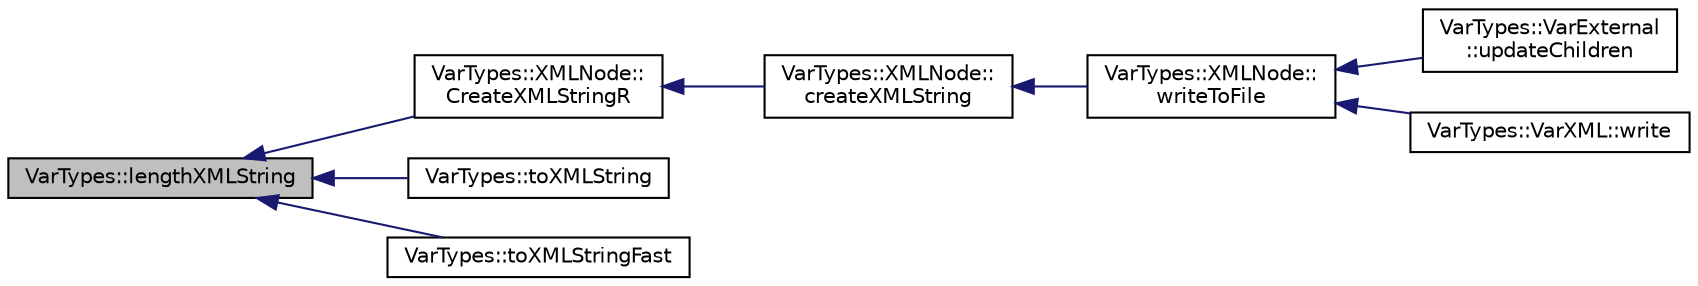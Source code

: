 digraph "VarTypes::lengthXMLString"
{
 // INTERACTIVE_SVG=YES
  edge [fontname="Helvetica",fontsize="10",labelfontname="Helvetica",labelfontsize="10"];
  node [fontname="Helvetica",fontsize="10",shape=record];
  rankdir="LR";
  Node1 [label="VarTypes::lengthXMLString",height=0.2,width=0.4,color="black", fillcolor="grey75", style="filled", fontcolor="black"];
  Node1 -> Node2 [dir="back",color="midnightblue",fontsize="10",style="solid",fontname="Helvetica"];
  Node2 [label="VarTypes::XMLNode::\lCreateXMLStringR",height=0.2,width=0.4,color="black", fillcolor="white", style="filled",URL="$dd/df5/struct_var_types_1_1_x_m_l_node.html#a90716e65ba8b8633572b41654a754112"];
  Node2 -> Node3 [dir="back",color="midnightblue",fontsize="10",style="solid",fontname="Helvetica"];
  Node3 [label="VarTypes::XMLNode::\lcreateXMLString",height=0.2,width=0.4,color="black", fillcolor="white", style="filled",URL="$dd/df5/struct_var_types_1_1_x_m_l_node.html#a19a684919742d8973d388080cbfe48dd"];
  Node3 -> Node4 [dir="back",color="midnightblue",fontsize="10",style="solid",fontname="Helvetica"];
  Node4 [label="VarTypes::XMLNode::\lwriteToFile",height=0.2,width=0.4,color="black", fillcolor="white", style="filled",URL="$dd/df5/struct_var_types_1_1_x_m_l_node.html#ad4fc3da54bcb49f4b691831ec9e07bb9"];
  Node4 -> Node5 [dir="back",color="midnightblue",fontsize="10",style="solid",fontname="Helvetica"];
  Node5 [label="VarTypes::VarExternal\l::updateChildren",height=0.2,width=0.4,color="black", fillcolor="white", style="filled",URL="$d3/de2/class_var_types_1_1_var_external.html#a4fe158eab9de90b7fd0ab51d16efc8dc"];
  Node4 -> Node6 [dir="back",color="midnightblue",fontsize="10",style="solid",fontname="Helvetica"];
  Node6 [label="VarTypes::VarXML::write",height=0.2,width=0.4,color="black", fillcolor="white", style="filled",URL="$df/dd1/class_var_types_1_1_var_x_m_l.html#af0414326f9aa704922bc9447d7bd73ee",tooltip="write a vector of VarType nodes (and all of their children) to an xml file "];
  Node1 -> Node7 [dir="back",color="midnightblue",fontsize="10",style="solid",fontname="Helvetica"];
  Node7 [label="VarTypes::toXMLString",height=0.2,width=0.4,color="black", fillcolor="white", style="filled",URL="$d1/dde/namespace_var_types.html#a059d45ce0698c65ac48036a6891b221b"];
  Node1 -> Node8 [dir="back",color="midnightblue",fontsize="10",style="solid",fontname="Helvetica"];
  Node8 [label="VarTypes::toXMLStringFast",height=0.2,width=0.4,color="black", fillcolor="white", style="filled",URL="$d1/dde/namespace_var_types.html#ad899c0ad9eff0fb6d5f30ed1c0585200"];
}
